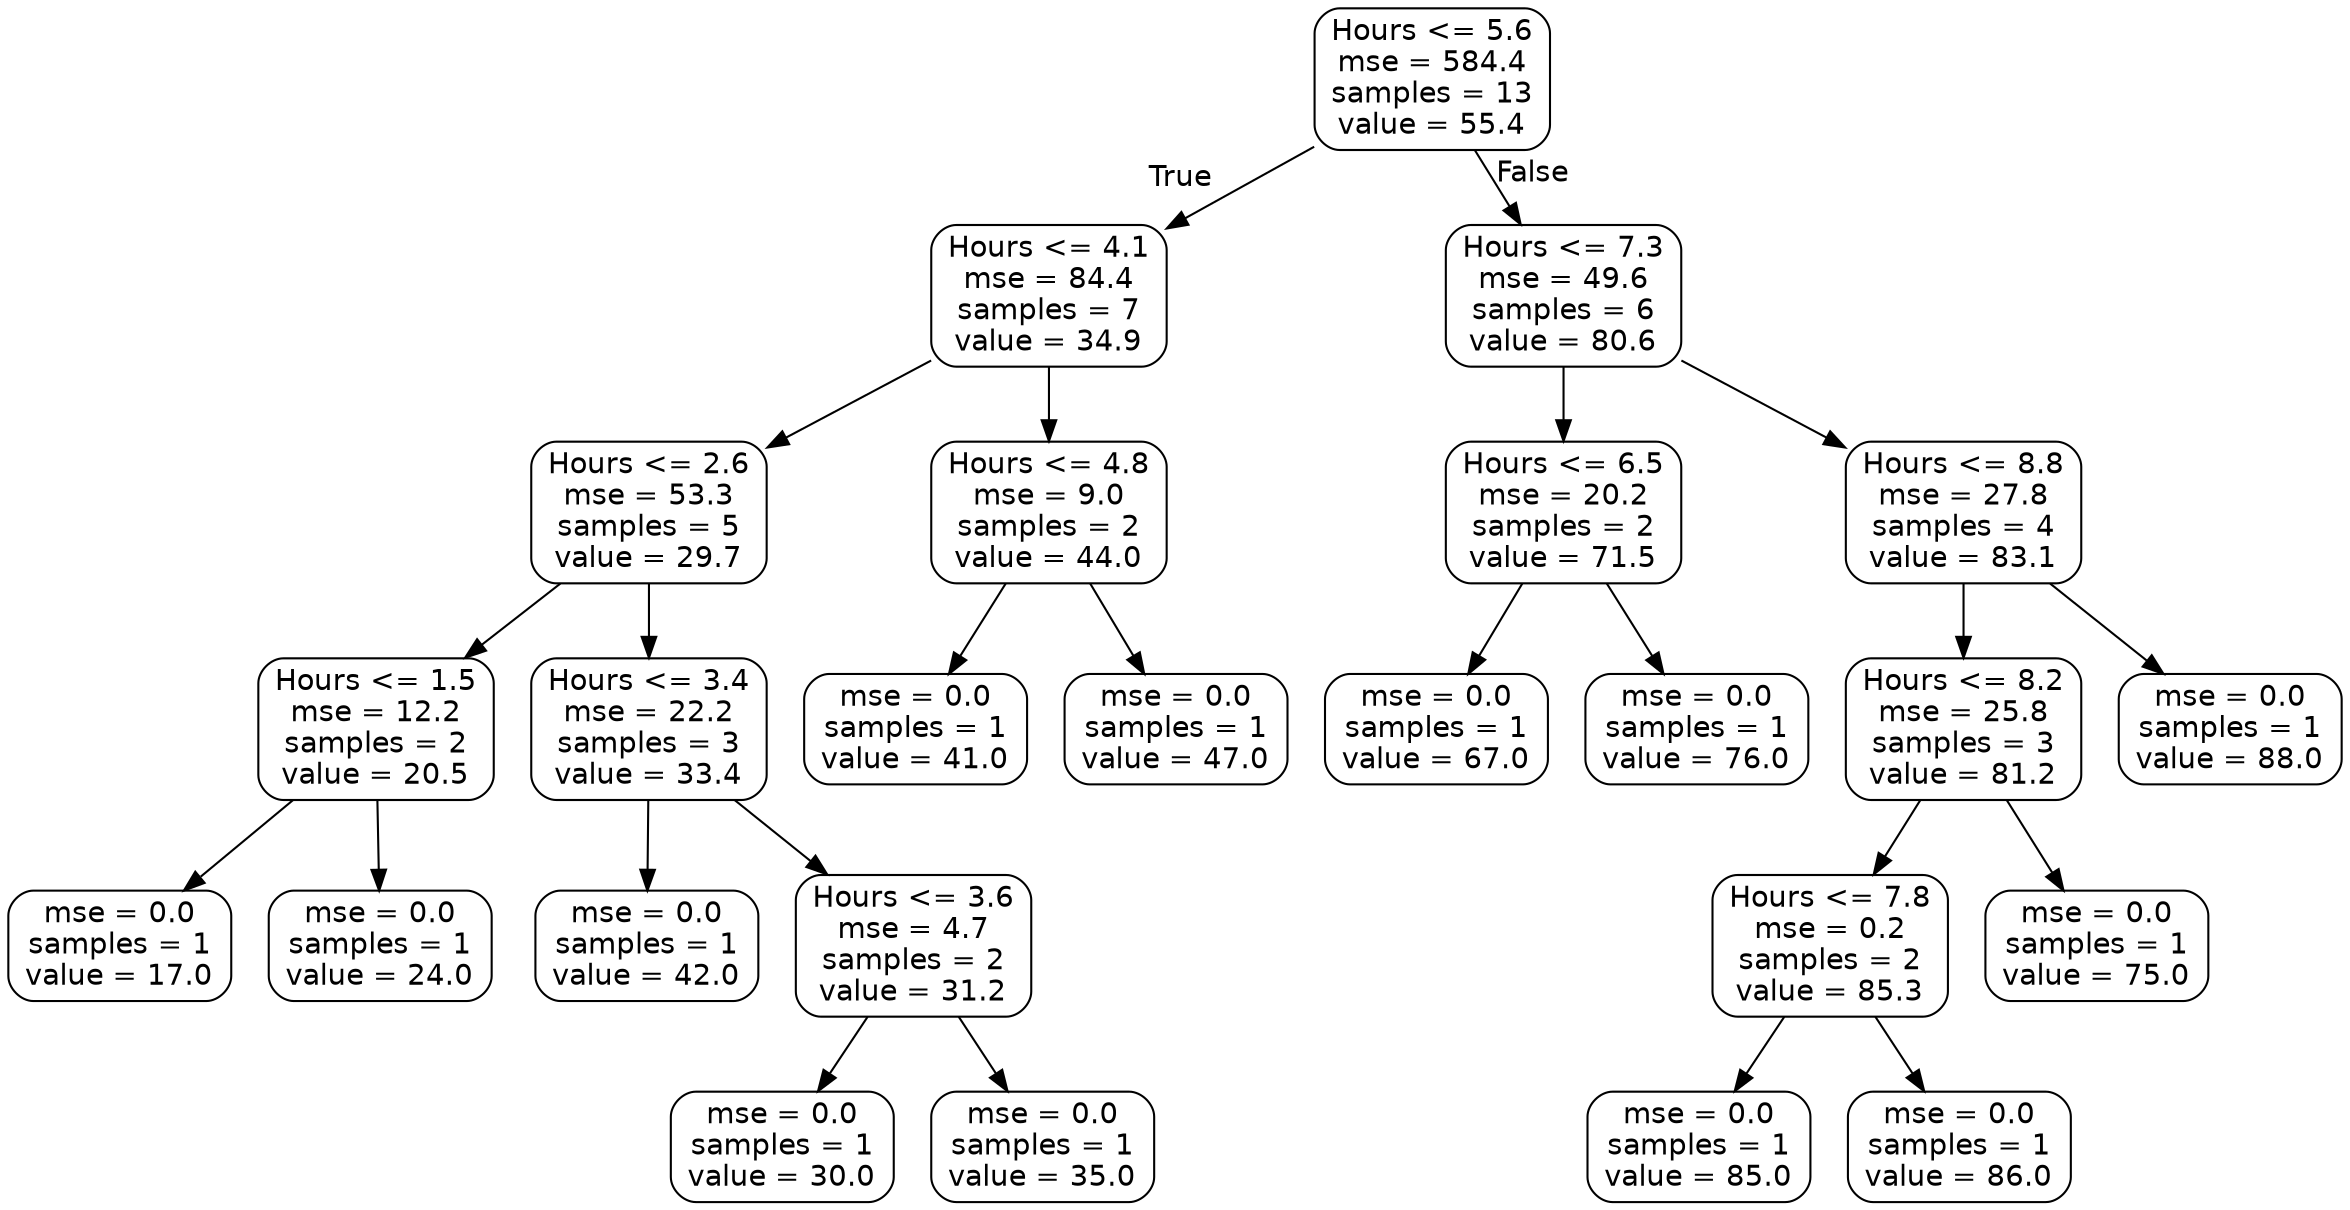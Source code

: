 digraph Tree {
node [shape=box, style="rounded", color="black", fontname=helvetica] ;
edge [fontname=helvetica] ;
0 [label="Hours <= 5.6\nmse = 584.4\nsamples = 13\nvalue = 55.4"] ;
1 [label="Hours <= 4.1\nmse = 84.4\nsamples = 7\nvalue = 34.9"] ;
0 -> 1 [labeldistance=2.5, labelangle=45, headlabel="True"] ;
2 [label="Hours <= 2.6\nmse = 53.3\nsamples = 5\nvalue = 29.7"] ;
1 -> 2 ;
3 [label="Hours <= 1.5\nmse = 12.2\nsamples = 2\nvalue = 20.5"] ;
2 -> 3 ;
4 [label="mse = 0.0\nsamples = 1\nvalue = 17.0"] ;
3 -> 4 ;
5 [label="mse = 0.0\nsamples = 1\nvalue = 24.0"] ;
3 -> 5 ;
6 [label="Hours <= 3.4\nmse = 22.2\nsamples = 3\nvalue = 33.4"] ;
2 -> 6 ;
7 [label="mse = 0.0\nsamples = 1\nvalue = 42.0"] ;
6 -> 7 ;
8 [label="Hours <= 3.6\nmse = 4.7\nsamples = 2\nvalue = 31.2"] ;
6 -> 8 ;
9 [label="mse = 0.0\nsamples = 1\nvalue = 30.0"] ;
8 -> 9 ;
10 [label="mse = 0.0\nsamples = 1\nvalue = 35.0"] ;
8 -> 10 ;
11 [label="Hours <= 4.8\nmse = 9.0\nsamples = 2\nvalue = 44.0"] ;
1 -> 11 ;
12 [label="mse = 0.0\nsamples = 1\nvalue = 41.0"] ;
11 -> 12 ;
13 [label="mse = 0.0\nsamples = 1\nvalue = 47.0"] ;
11 -> 13 ;
14 [label="Hours <= 7.3\nmse = 49.6\nsamples = 6\nvalue = 80.6"] ;
0 -> 14 [labeldistance=2.5, labelangle=-45, headlabel="False"] ;
15 [label="Hours <= 6.5\nmse = 20.2\nsamples = 2\nvalue = 71.5"] ;
14 -> 15 ;
16 [label="mse = 0.0\nsamples = 1\nvalue = 67.0"] ;
15 -> 16 ;
17 [label="mse = 0.0\nsamples = 1\nvalue = 76.0"] ;
15 -> 17 ;
18 [label="Hours <= 8.8\nmse = 27.8\nsamples = 4\nvalue = 83.1"] ;
14 -> 18 ;
19 [label="Hours <= 8.2\nmse = 25.8\nsamples = 3\nvalue = 81.2"] ;
18 -> 19 ;
20 [label="Hours <= 7.8\nmse = 0.2\nsamples = 2\nvalue = 85.3"] ;
19 -> 20 ;
21 [label="mse = 0.0\nsamples = 1\nvalue = 85.0"] ;
20 -> 21 ;
22 [label="mse = 0.0\nsamples = 1\nvalue = 86.0"] ;
20 -> 22 ;
23 [label="mse = 0.0\nsamples = 1\nvalue = 75.0"] ;
19 -> 23 ;
24 [label="mse = 0.0\nsamples = 1\nvalue = 88.0"] ;
18 -> 24 ;
}